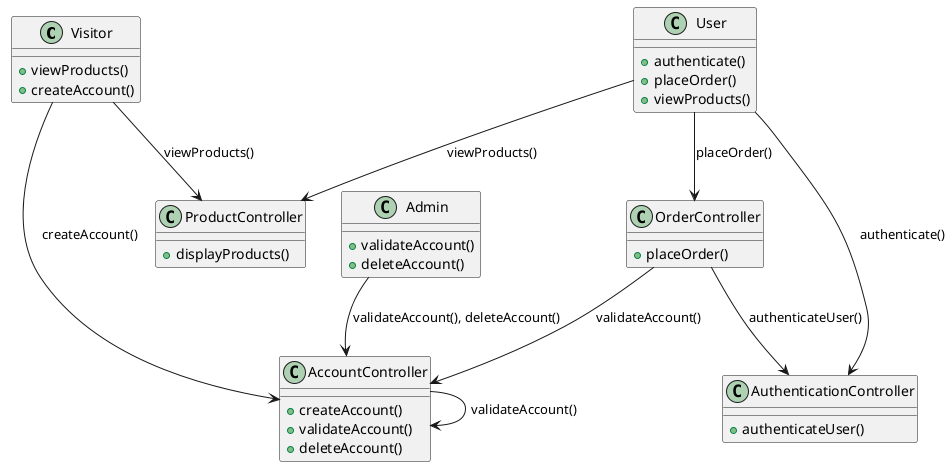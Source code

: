 @startuml
class Visitor {
    +viewProducts()
    +createAccount()
}

class User {
    +authenticate()
    +placeOrder()
    +viewProducts()
}

class Admin {
    +validateAccount()
    +deleteAccount()
}

class ProductController {
    +displayProducts()
}

class AccountController {
    +createAccount()
    +validateAccount()
    +deleteAccount()
}

class OrderController {
    +placeOrder()
}

class AuthenticationController {
    +authenticateUser()
}

Visitor --> ProductController : "viewProducts()"
Visitor --> AccountController : "createAccount()"
User --> ProductController : "viewProducts()"
User --> AuthenticationController : "authenticate()"
User --> OrderController : "placeOrder()"
Admin --> AccountController : "validateAccount(), deleteAccount()"
OrderController --> AuthenticationController : "authenticateUser()"
AccountController --> AccountController : "validateAccount()"
OrderController --> AccountController : "validateAccount()"

@enduml
